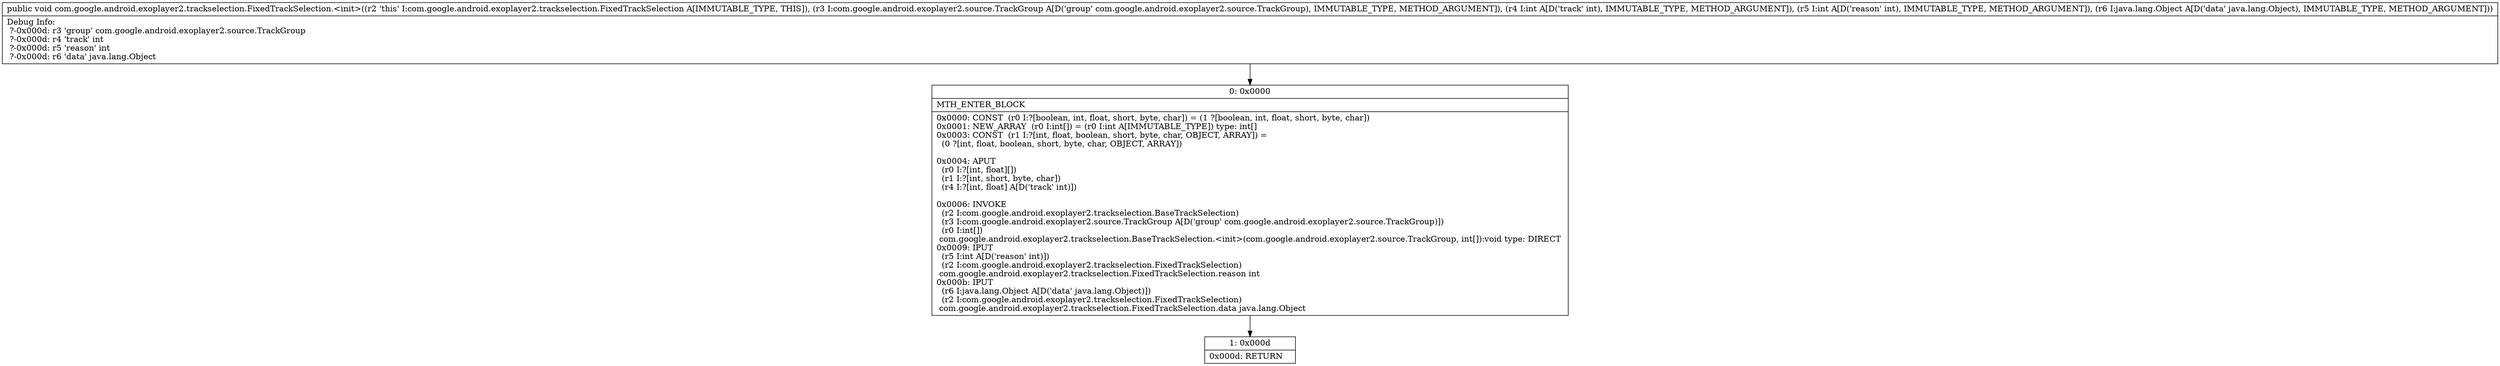 digraph "CFG forcom.google.android.exoplayer2.trackselection.FixedTrackSelection.\<init\>(Lcom\/google\/android\/exoplayer2\/source\/TrackGroup;IILjava\/lang\/Object;)V" {
Node_0 [shape=record,label="{0\:\ 0x0000|MTH_ENTER_BLOCK\l|0x0000: CONST  (r0 I:?[boolean, int, float, short, byte, char]) = (1 ?[boolean, int, float, short, byte, char]) \l0x0001: NEW_ARRAY  (r0 I:int[]) = (r0 I:int A[IMMUTABLE_TYPE]) type: int[] \l0x0003: CONST  (r1 I:?[int, float, boolean, short, byte, char, OBJECT, ARRAY]) = \l  (0 ?[int, float, boolean, short, byte, char, OBJECT, ARRAY])\l \l0x0004: APUT  \l  (r0 I:?[int, float][])\l  (r1 I:?[int, short, byte, char])\l  (r4 I:?[int, float] A[D('track' int)])\l \l0x0006: INVOKE  \l  (r2 I:com.google.android.exoplayer2.trackselection.BaseTrackSelection)\l  (r3 I:com.google.android.exoplayer2.source.TrackGroup A[D('group' com.google.android.exoplayer2.source.TrackGroup)])\l  (r0 I:int[])\l com.google.android.exoplayer2.trackselection.BaseTrackSelection.\<init\>(com.google.android.exoplayer2.source.TrackGroup, int[]):void type: DIRECT \l0x0009: IPUT  \l  (r5 I:int A[D('reason' int)])\l  (r2 I:com.google.android.exoplayer2.trackselection.FixedTrackSelection)\l com.google.android.exoplayer2.trackselection.FixedTrackSelection.reason int \l0x000b: IPUT  \l  (r6 I:java.lang.Object A[D('data' java.lang.Object)])\l  (r2 I:com.google.android.exoplayer2.trackselection.FixedTrackSelection)\l com.google.android.exoplayer2.trackselection.FixedTrackSelection.data java.lang.Object \l}"];
Node_1 [shape=record,label="{1\:\ 0x000d|0x000d: RETURN   \l}"];
MethodNode[shape=record,label="{public void com.google.android.exoplayer2.trackselection.FixedTrackSelection.\<init\>((r2 'this' I:com.google.android.exoplayer2.trackselection.FixedTrackSelection A[IMMUTABLE_TYPE, THIS]), (r3 I:com.google.android.exoplayer2.source.TrackGroup A[D('group' com.google.android.exoplayer2.source.TrackGroup), IMMUTABLE_TYPE, METHOD_ARGUMENT]), (r4 I:int A[D('track' int), IMMUTABLE_TYPE, METHOD_ARGUMENT]), (r5 I:int A[D('reason' int), IMMUTABLE_TYPE, METHOD_ARGUMENT]), (r6 I:java.lang.Object A[D('data' java.lang.Object), IMMUTABLE_TYPE, METHOD_ARGUMENT]))  | Debug Info:\l  ?\-0x000d: r3 'group' com.google.android.exoplayer2.source.TrackGroup\l  ?\-0x000d: r4 'track' int\l  ?\-0x000d: r5 'reason' int\l  ?\-0x000d: r6 'data' java.lang.Object\l}"];
MethodNode -> Node_0;
Node_0 -> Node_1;
}

